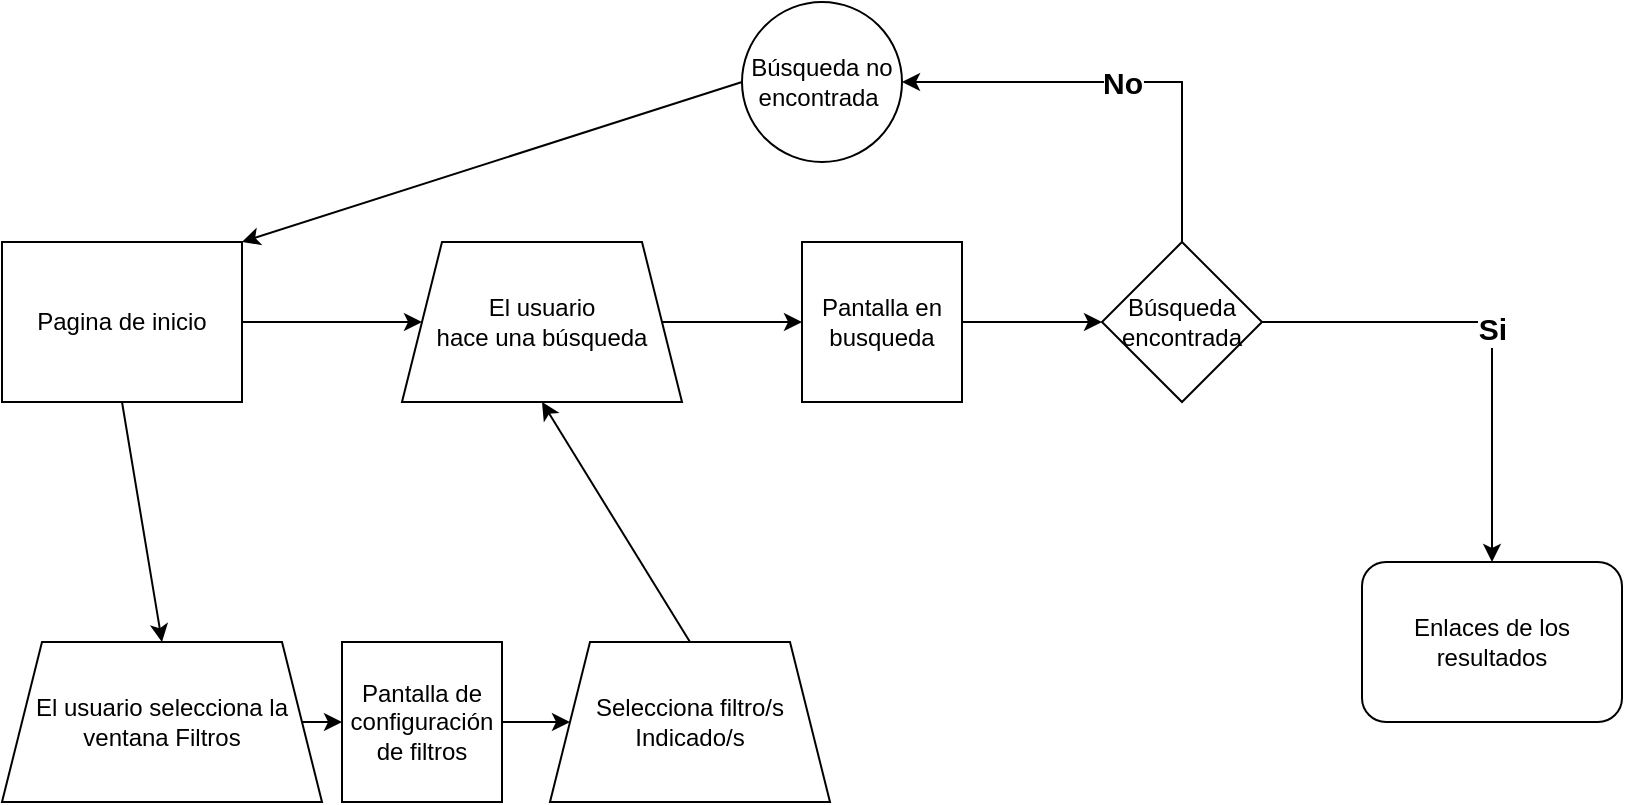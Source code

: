 <mxfile version="26.0.6">
  <diagram name="Página-1" id="taQ4jbFh67wg9944kw0_">
    <mxGraphModel dx="1434" dy="746" grid="1" gridSize="10" guides="1" tooltips="1" connect="1" arrows="1" fold="1" page="1" pageScale="1" pageWidth="827" pageHeight="1169" math="0" shadow="0">
      <root>
        <mxCell id="0" />
        <mxCell id="1" parent="0" />
        <mxCell id="XUkEBKdvpBKk0kElfREn-2" value="Pagina de inicio" style="rounded=0;whiteSpace=wrap;html=1;" vertex="1" parent="1">
          <mxGeometry y="200" width="120" height="80" as="geometry" />
        </mxCell>
        <mxCell id="XUkEBKdvpBKk0kElfREn-4" value="El usuario&lt;br&gt;hace una búsqueda" style="shape=trapezoid;perimeter=trapezoidPerimeter;whiteSpace=wrap;html=1;fixedSize=1;" vertex="1" parent="1">
          <mxGeometry x="200" y="200" width="140" height="80" as="geometry" />
        </mxCell>
        <mxCell id="XUkEBKdvpBKk0kElfREn-5" value="El usuario selecciona la ventana Filtros" style="shape=trapezoid;perimeter=trapezoidPerimeter;whiteSpace=wrap;html=1;fixedSize=1;" vertex="1" parent="1">
          <mxGeometry y="400" width="160" height="80" as="geometry" />
        </mxCell>
        <mxCell id="XUkEBKdvpBKk0kElfREn-6" value="" style="endArrow=classic;html=1;rounded=0;exitX=1;exitY=0.5;exitDx=0;exitDy=0;entryX=0;entryY=0.5;entryDx=0;entryDy=0;" edge="1" parent="1" source="XUkEBKdvpBKk0kElfREn-2" target="XUkEBKdvpBKk0kElfREn-4">
          <mxGeometry width="50" height="50" relative="1" as="geometry">
            <mxPoint x="390" y="300" as="sourcePoint" />
            <mxPoint x="440" y="250" as="targetPoint" />
          </mxGeometry>
        </mxCell>
        <mxCell id="XUkEBKdvpBKk0kElfREn-7" value="" style="endArrow=classic;html=1;rounded=0;exitX=0.5;exitY=1;exitDx=0;exitDy=0;entryX=0.5;entryY=0;entryDx=0;entryDy=0;" edge="1" parent="1" source="XUkEBKdvpBKk0kElfREn-2" target="XUkEBKdvpBKk0kElfREn-5">
          <mxGeometry width="50" height="50" relative="1" as="geometry">
            <mxPoint x="390" y="300" as="sourcePoint" />
            <mxPoint x="440" y="250" as="targetPoint" />
          </mxGeometry>
        </mxCell>
        <mxCell id="XUkEBKdvpBKk0kElfREn-8" value="Pantalla de configuración de filtros" style="whiteSpace=wrap;html=1;aspect=fixed;" vertex="1" parent="1">
          <mxGeometry x="170" y="400" width="80" height="80" as="geometry" />
        </mxCell>
        <mxCell id="XUkEBKdvpBKk0kElfREn-11" value="Selecciona filtro/s&lt;br&gt;Indicado/s" style="shape=trapezoid;perimeter=trapezoidPerimeter;whiteSpace=wrap;html=1;fixedSize=1;" vertex="1" parent="1">
          <mxGeometry x="274" y="400" width="140" height="80" as="geometry" />
        </mxCell>
        <mxCell id="XUkEBKdvpBKk0kElfREn-12" value="" style="endArrow=classic;html=1;rounded=0;exitX=1;exitY=0.5;exitDx=0;exitDy=0;entryX=0;entryY=0.5;entryDx=0;entryDy=0;" edge="1" parent="1" source="XUkEBKdvpBKk0kElfREn-5" target="XUkEBKdvpBKk0kElfREn-8">
          <mxGeometry width="50" height="50" relative="1" as="geometry">
            <mxPoint x="390" y="300" as="sourcePoint" />
            <mxPoint x="440" y="250" as="targetPoint" />
          </mxGeometry>
        </mxCell>
        <mxCell id="XUkEBKdvpBKk0kElfREn-13" value="" style="endArrow=classic;html=1;rounded=0;exitX=1;exitY=0.5;exitDx=0;exitDy=0;entryX=0;entryY=0.5;entryDx=0;entryDy=0;" edge="1" parent="1" source="XUkEBKdvpBKk0kElfREn-8" target="XUkEBKdvpBKk0kElfREn-11">
          <mxGeometry width="50" height="50" relative="1" as="geometry">
            <mxPoint x="160" y="450" as="sourcePoint" />
            <mxPoint x="210" y="450" as="targetPoint" />
          </mxGeometry>
        </mxCell>
        <mxCell id="XUkEBKdvpBKk0kElfREn-14" value="" style="endArrow=classic;html=1;rounded=0;exitX=0.5;exitY=0;exitDx=0;exitDy=0;entryX=0.5;entryY=1;entryDx=0;entryDy=0;" edge="1" parent="1" source="XUkEBKdvpBKk0kElfREn-11" target="XUkEBKdvpBKk0kElfREn-4">
          <mxGeometry width="50" height="50" relative="1" as="geometry">
            <mxPoint x="170" y="460" as="sourcePoint" />
            <mxPoint x="220" y="460" as="targetPoint" />
          </mxGeometry>
        </mxCell>
        <mxCell id="XUkEBKdvpBKk0kElfREn-16" value="Pantalla en busqueda" style="whiteSpace=wrap;html=1;aspect=fixed;" vertex="1" parent="1">
          <mxGeometry x="400" y="200" width="80" height="80" as="geometry" />
        </mxCell>
        <mxCell id="XUkEBKdvpBKk0kElfREn-17" value="" style="endArrow=classic;html=1;rounded=0;exitX=1;exitY=0.5;exitDx=0;exitDy=0;entryX=0;entryY=0.5;entryDx=0;entryDy=0;" edge="1" parent="1" source="XUkEBKdvpBKk0kElfREn-4" target="XUkEBKdvpBKk0kElfREn-16">
          <mxGeometry width="50" height="50" relative="1" as="geometry">
            <mxPoint x="390" y="300" as="sourcePoint" />
            <mxPoint x="440" y="250" as="targetPoint" />
          </mxGeometry>
        </mxCell>
        <mxCell id="XUkEBKdvpBKk0kElfREn-18" value="Búsqueda encontrada" style="rhombus;whiteSpace=wrap;html=1;" vertex="1" parent="1">
          <mxGeometry x="550" y="200" width="80" height="80" as="geometry" />
        </mxCell>
        <mxCell id="XUkEBKdvpBKk0kElfREn-19" value="Búsqueda no&lt;br&gt;encontrada&amp;nbsp;" style="ellipse;whiteSpace=wrap;html=1;aspect=fixed;" vertex="1" parent="1">
          <mxGeometry x="370" y="80" width="80" height="80" as="geometry" />
        </mxCell>
        <mxCell id="XUkEBKdvpBKk0kElfREn-20" value="Enlaces de los resultados" style="rounded=1;whiteSpace=wrap;html=1;" vertex="1" parent="1">
          <mxGeometry x="680" y="360" width="130" height="80" as="geometry" />
        </mxCell>
        <mxCell id="XUkEBKdvpBKk0kElfREn-25" value="" style="endArrow=classic;html=1;rounded=0;exitX=1;exitY=0.5;exitDx=0;exitDy=0;entryX=0.5;entryY=0;entryDx=0;entryDy=0;" edge="1" parent="1" source="XUkEBKdvpBKk0kElfREn-18" target="XUkEBKdvpBKk0kElfREn-20">
          <mxGeometry relative="1" as="geometry">
            <mxPoint x="360" y="270" as="sourcePoint" />
            <mxPoint x="460" y="270" as="targetPoint" />
            <Array as="points">
              <mxPoint x="745" y="240" />
            </Array>
          </mxGeometry>
        </mxCell>
        <mxCell id="XUkEBKdvpBKk0kElfREn-26" value="&lt;font style=&quot;font-size: 15px;&quot;&gt;&lt;b&gt;Si&lt;/b&gt;&lt;/font&gt;" style="edgeLabel;resizable=0;html=1;;align=center;verticalAlign=middle;" connectable="0" vertex="1" parent="XUkEBKdvpBKk0kElfREn-25">
          <mxGeometry relative="1" as="geometry" />
        </mxCell>
        <mxCell id="XUkEBKdvpBKk0kElfREn-27" value="" style="endArrow=classic;html=1;rounded=0;exitX=0.5;exitY=0;exitDx=0;exitDy=0;entryX=1;entryY=0.5;entryDx=0;entryDy=0;" edge="1" parent="1" source="XUkEBKdvpBKk0kElfREn-18" target="XUkEBKdvpBKk0kElfREn-19">
          <mxGeometry relative="1" as="geometry">
            <mxPoint x="360" y="270" as="sourcePoint" />
            <mxPoint x="460" y="270" as="targetPoint" />
            <Array as="points">
              <mxPoint x="590" y="120" />
            </Array>
          </mxGeometry>
        </mxCell>
        <mxCell id="XUkEBKdvpBKk0kElfREn-28" value="&lt;b&gt;&lt;font style=&quot;font-size: 15px;&quot;&gt;No&lt;/font&gt;&lt;/b&gt;" style="edgeLabel;resizable=0;html=1;;align=center;verticalAlign=middle;" connectable="0" vertex="1" parent="XUkEBKdvpBKk0kElfREn-27">
          <mxGeometry relative="1" as="geometry" />
        </mxCell>
        <mxCell id="XUkEBKdvpBKk0kElfREn-31" value="" style="endArrow=classic;html=1;rounded=0;exitX=1;exitY=0.5;exitDx=0;exitDy=0;entryX=0;entryY=0.5;entryDx=0;entryDy=0;" edge="1" parent="1" source="XUkEBKdvpBKk0kElfREn-16" target="XUkEBKdvpBKk0kElfREn-18">
          <mxGeometry width="50" height="50" relative="1" as="geometry">
            <mxPoint x="390" y="300" as="sourcePoint" />
            <mxPoint x="440" y="250" as="targetPoint" />
          </mxGeometry>
        </mxCell>
        <mxCell id="XUkEBKdvpBKk0kElfREn-32" value="" style="endArrow=classic;html=1;rounded=0;exitX=0;exitY=0.5;exitDx=0;exitDy=0;entryX=1;entryY=0;entryDx=0;entryDy=0;" edge="1" parent="1" source="XUkEBKdvpBKk0kElfREn-19" target="XUkEBKdvpBKk0kElfREn-2">
          <mxGeometry width="50" height="50" relative="1" as="geometry">
            <mxPoint x="390" y="400" as="sourcePoint" />
            <mxPoint x="440" y="350" as="targetPoint" />
          </mxGeometry>
        </mxCell>
      </root>
    </mxGraphModel>
  </diagram>
</mxfile>
